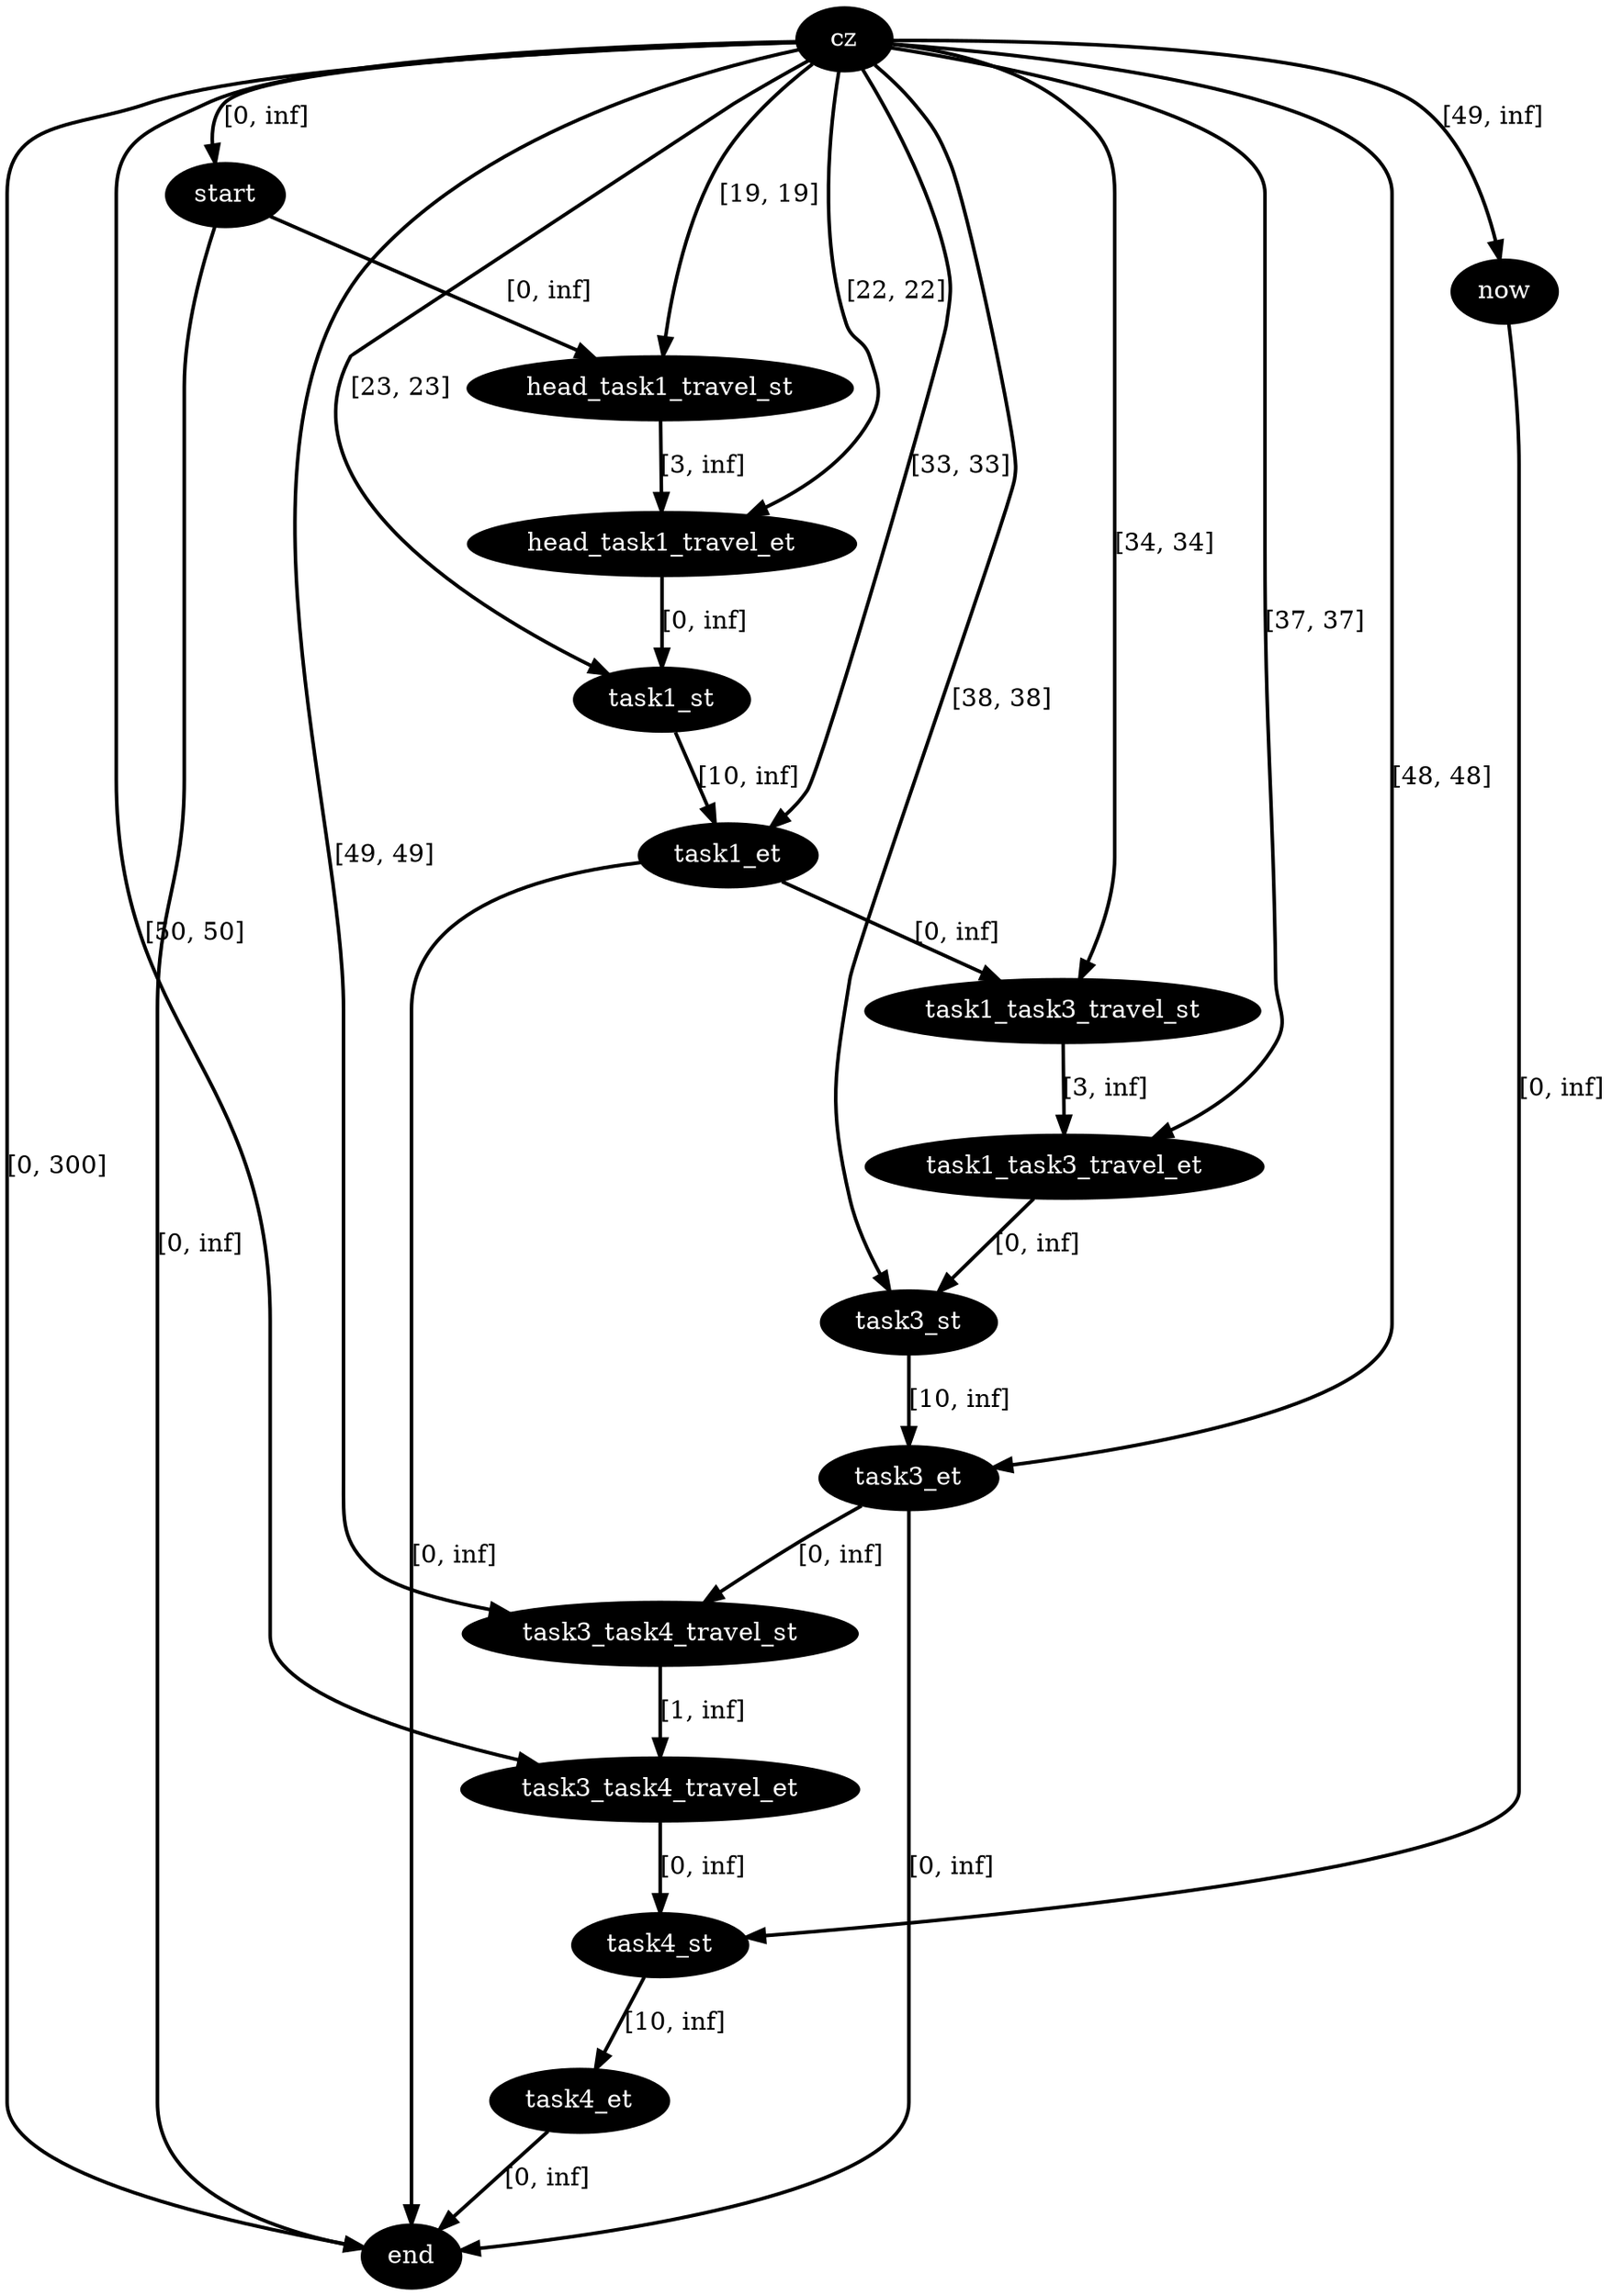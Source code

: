 digraph plan {
0[label="cz",style=filled,fillcolor=black,fontcolor=white];
1[label="start",style=filled,fillcolor=black,fontcolor=white];
2[label="now",style=filled,fillcolor=black,fontcolor=white];
3[label="end",style=filled,fillcolor=black,fontcolor=white];
7[label="head_task1_travel_st",style=filled,fillcolor=black,fontcolor=white];
8[label="head_task1_travel_et",style=filled,fillcolor=black,fontcolor=white];
9[label="task1_st",style=filled,fillcolor=black,fontcolor=white];
10[label="task1_et",style=filled,fillcolor=black,fontcolor=white];
18[label="task3_st",style=filled,fillcolor=black,fontcolor=white];
19[label="task3_et",style=filled,fillcolor=black,fontcolor=white];
27[label="task1_task3_travel_st",style=filled,fillcolor=black,fontcolor=white];
28[label="task1_task3_travel_et",style=filled,fillcolor=black,fontcolor=white];
32[label="task4_st",style=filled,fillcolor=black,fontcolor=white];
33[label="task4_et",style=filled,fillcolor=black,fontcolor=white];
37[label="task3_task4_travel_st",style=filled,fillcolor=black,fontcolor=white];
38[label="task3_task4_travel_et",style=filled,fillcolor=black,fontcolor=white];
"0"->"1"[label="[0, inf]",penwidth=2,color=black];
"0"->"3"[label="[0, 300]",penwidth=2,color=black];
"7"->"8"[label="[3, inf]",penwidth=2,color=black];
"0"->"8"[label="[22, 22]",penwidth=2,color=black];
"1"->"7"[label="[0, inf]",penwidth=2,color=black];
"0"->"7"[label="[19, 19]",penwidth=2,color=black];
"0"->"2"[label="[49, inf]",penwidth=2,color=black];
"2"->"32"[label="[0, inf]",penwidth=2,color=black];
"1"->"3"[label="[0, inf]",penwidth=2,color=black];
"0"->"10"[label="[33, 33]",penwidth=2,color=black];
"10"->"3"[label="[0, inf]",penwidth=2,color=black];
"0"->"9"[label="[23, 23]",penwidth=2,color=black];
"27"->"28"[label="[3, inf]",penwidth=2,color=black];
"0"->"28"[label="[37, 37]",penwidth=2,color=black];
"10"->"27"[label="[0, inf]",penwidth=2,color=black];
"0"->"27"[label="[34, 34]",penwidth=2,color=black];
"9"->"10"[label="[10, inf]",penwidth=2,color=black];
"8"->"9"[label="[0, inf]",penwidth=2,color=black];
"0"->"19"[label="[48, 48]",penwidth=2,color=black];
"19"->"3"[label="[0, inf]",penwidth=2,color=black];
"0"->"18"[label="[38, 38]",penwidth=2,color=black];
"37"->"38"[label="[1, inf]",penwidth=2,color=black];
"0"->"38"[label="[50, 50]",penwidth=2,color=black];
"19"->"37"[label="[0, inf]",penwidth=2,color=black];
"0"->"37"[label="[49, 49]",penwidth=2,color=black];
"18"->"19"[label="[10, inf]",penwidth=2,color=black];
"28"->"18"[label="[0, inf]",penwidth=2,color=black];
"33"->"3"[label="[0, inf]",penwidth=2,color=black];
"32"->"33"[label="[10, inf]",penwidth=2,color=black];
"38"->"32"[label="[0, inf]",penwidth=2,color=black];
}
